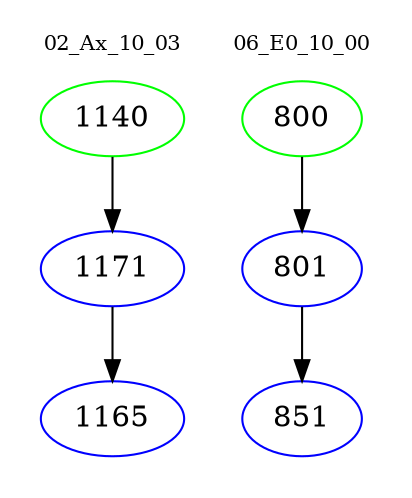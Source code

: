 digraph{
subgraph cluster_0 {
color = white
label = "02_Ax_10_03";
fontsize=10;
T0_1140 [label="1140", color="green"]
T0_1140 -> T0_1171 [color="black"]
T0_1171 [label="1171", color="blue"]
T0_1171 -> T0_1165 [color="black"]
T0_1165 [label="1165", color="blue"]
}
subgraph cluster_1 {
color = white
label = "06_E0_10_00";
fontsize=10;
T1_800 [label="800", color="green"]
T1_800 -> T1_801 [color="black"]
T1_801 [label="801", color="blue"]
T1_801 -> T1_851 [color="black"]
T1_851 [label="851", color="blue"]
}
}
